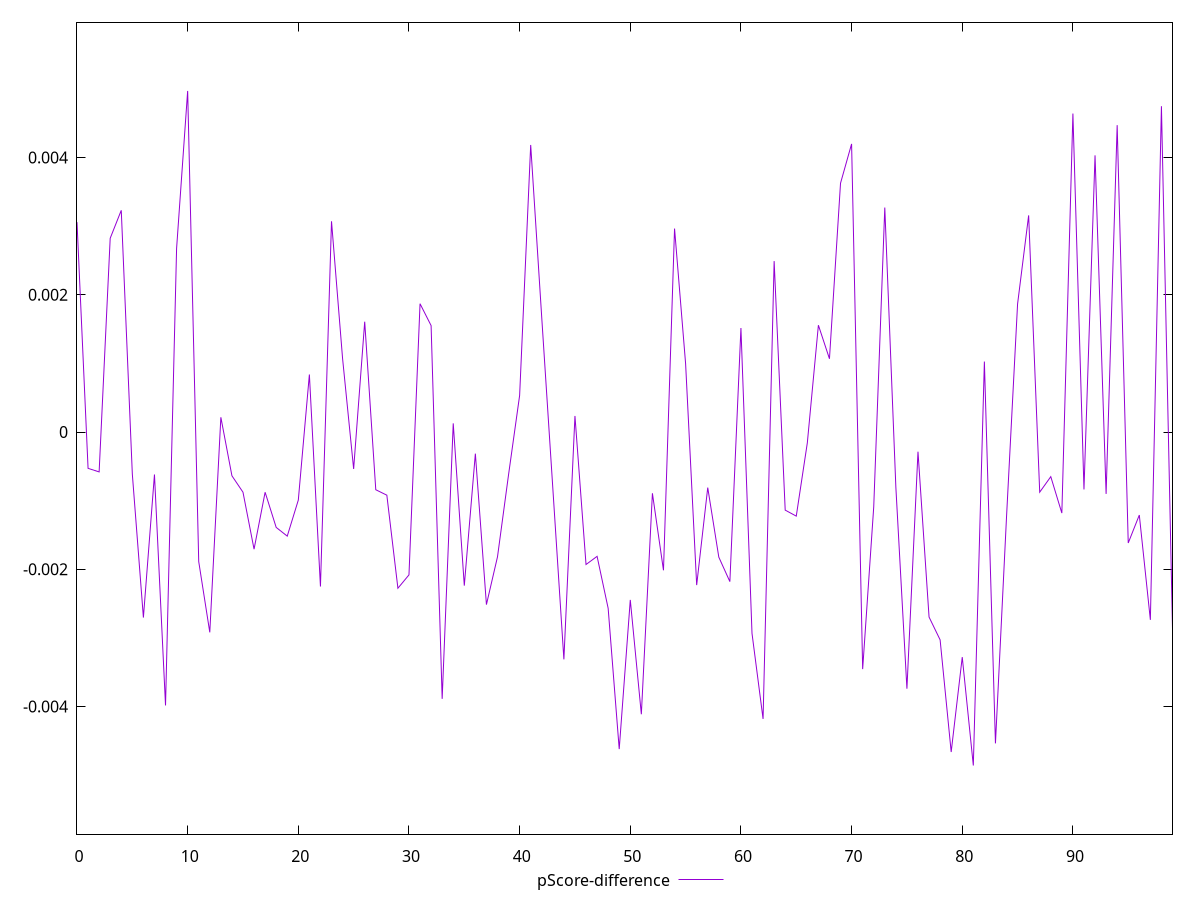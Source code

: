 reset

$pScoreDifference <<EOF
0 0.0030586194205491704
1 -0.0005286937966737515
2 -0.0005806586441530204
3 0.0028234245711600825
4 0.003230634347404532
5 -0.0006127859204999031
6 -0.0027023711265713457
7 -0.000618270199664539
8 -0.003982991827429672
9 0.002674966278192137
10 0.004969978061305669
11 -0.001886829564387238
12 -0.002917994784244593
13 0.0002152377436244468
14 -0.0006369643544029691
15 -0.000876324285724428
16 -0.001706410698278038
17 -0.0008766557743659642
18 -0.001389291693712602
19 -0.001516391655488114
20 -0.0009911661940764371
21 0.0008384826980999405
22 -0.0022502735907060645
23 0.0030709809962500834
24 0.0010714606428331996
25 -0.0005377719120988056
26 0.0016078934666443334
27 -0.0008402109162499727
28 -0.0009195856038959338
29 -0.0022753285279716318
30 -0.0020807534800153515
31 0.0018699481024118114
32 0.0015511024964052766
33 -0.0038867381256262323
34 0.00012659514564822283
35 -0.002237651593044898
36 -0.00031452205147275425
37 -0.0025139761222904844
38 -0.0018174166493973853
39 -0.0006201162303720587
40 0.0005335364578644697
41 0.004182469430904057
42 0.00166405730022956
43 -0.0008189812381351746
44 -0.0033120929417597145
45 0.00023487279002154526
46 -0.0019296269398427768
47 -0.0018107020745821156
48 -0.0025674504457874336
49 -0.0046192689061643755
50 -0.002445323988331305
51 -0.0041114858691945755
52 -0.0008918882856312482
53 -0.0020140441877338766
54 0.00296500262503252
55 0.0009948153783499725
56 -0.002229508274945835
57 -0.0008095708165803961
58 -0.0018223844710235637
59 -0.0021790137364248174
60 0.0015160327586022648
61 -0.002932859560629497
62 -0.004179355986515532
63 0.002490598250398268
64 -0.0011373502305833671
65 -0.001224658996829442
66 -0.00015706995032852
67 0.0015569891246406953
68 0.001067726108272854
69 0.003625606914281515
70 0.004198137431730697
71 -0.0034537770040805604
72 -0.0010911254886039057
73 0.003271224253336591
74 -0.0008034685627260618
75 -0.0037393148612597793
76 -0.00028597992023776664
77 -0.002695047811432816
78 -0.0030274630845833483
79 -0.004661356335777522
80 -0.0032791781114791807
81 -0.00485787752722544
82 0.0010272762169710459
83 -0.0045357447916524185
84 -0.0012399459606107222
85 0.001865699729988901
86 0.0031568609540948422
87 -0.0008758289335886182
88 -0.0006496969218100501
89 -0.0011803279323792104
90 0.004641003368849317
91 -0.0008358106206105553
92 0.004031609771262795
93 -0.0009012555689714707
94 0.004471198551384004
95 -0.0016161581359240285
96 -0.001209088677826653
97 -0.0027361796271541117
98 0.004747230595944174
99 -0.0028680867040701274
EOF

set key outside below
set xrange [0:99]
set yrange [-0.0058578775272254404:0.005969978061305669]
set trange [-0.0058578775272254404:0.005969978061305669]
set terminal svg size 640, 500 enhanced background rgb 'white'
set output "reports/report_00028_2021-02-24T12-49-42.674Z/speed-index/samples/agenda/pScore-difference/values.svg"

plot $pScoreDifference title "pScore-difference" with line

reset
